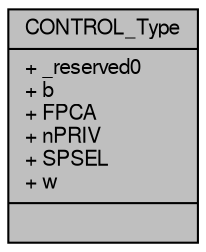 digraph "CONTROL_Type"
{
  edge [fontname="FreeSans",fontsize="10",labelfontname="FreeSans",labelfontsize="10"];
  node [fontname="FreeSans",fontsize="10",shape=record];
  Node1 [label="{CONTROL_Type\n|+ _reserved0\l+ b\l+ FPCA\l+ nPRIV\l+ SPSEL\l+ w\l|}",height=0.2,width=0.4,color="black", fillcolor="grey75", style="filled", fontcolor="black"];
}
